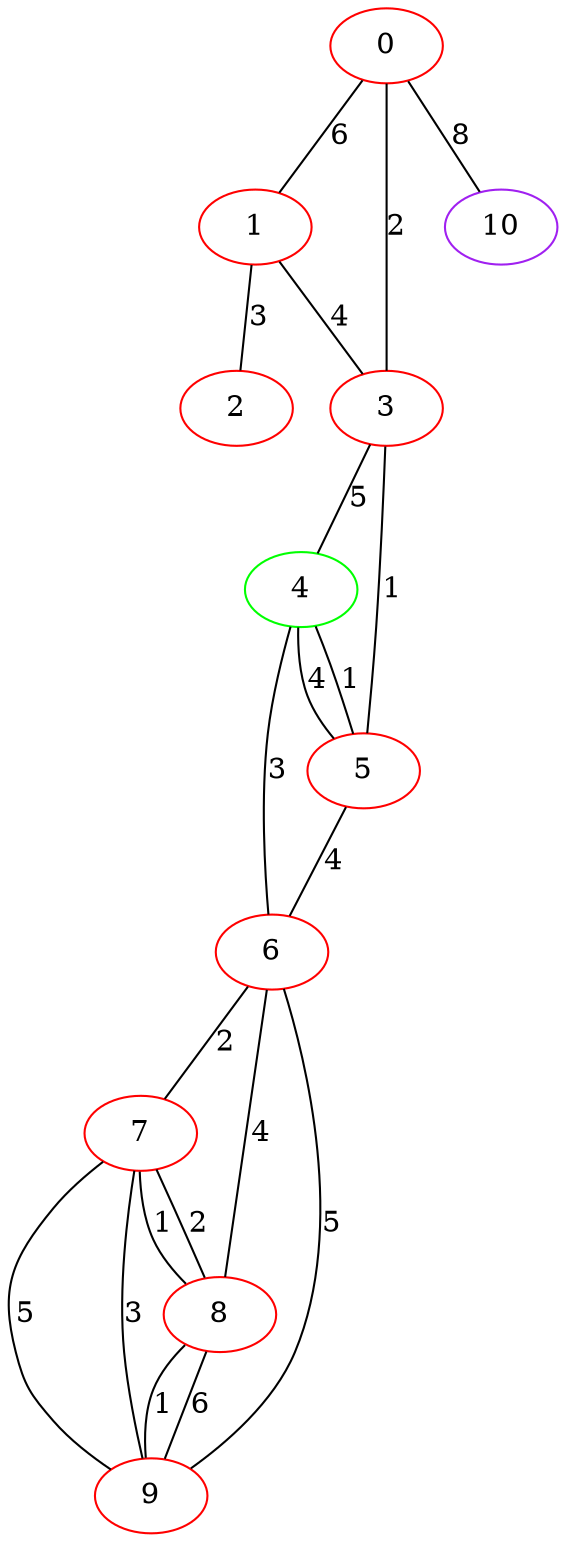graph "" {
0 [color=red, weight=1];
1 [color=red, weight=1];
2 [color=red, weight=1];
3 [color=red, weight=1];
4 [color=green, weight=2];
5 [color=red, weight=1];
6 [color=red, weight=1];
7 [color=red, weight=1];
8 [color=red, weight=1];
9 [color=red, weight=1];
10 [color=purple, weight=4];
0 -- 1  [key=0, label=6];
0 -- 10  [key=0, label=8];
0 -- 3  [key=0, label=2];
1 -- 2  [key=0, label=3];
1 -- 3  [key=0, label=4];
3 -- 4  [key=0, label=5];
3 -- 5  [key=0, label=1];
4 -- 5  [key=0, label=1];
4 -- 5  [key=1, label=4];
4 -- 6  [key=0, label=3];
5 -- 6  [key=0, label=4];
6 -- 8  [key=0, label=4];
6 -- 9  [key=0, label=5];
6 -- 7  [key=0, label=2];
7 -- 8  [key=0, label=1];
7 -- 8  [key=1, label=2];
7 -- 9  [key=0, label=5];
7 -- 9  [key=1, label=3];
8 -- 9  [key=0, label=6];
8 -- 9  [key=1, label=1];
}
